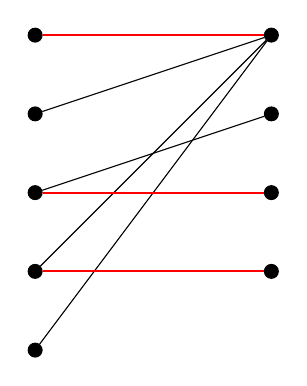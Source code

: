 \begin{tikzpicture}[every node/.style={draw,inner sep=0pt,minimum size=5pt,fill,circle},matching/.style={red,thick}]
	\node at (0,1) (a) {};
	\node at (0,2) (b) {};
	\node at (0,3) (c) {};
	\node at (0,4) (d) {};
	\node at (0,5) (e) {};

	\node at (3,2) (f) {};
	\node at (3,3) (g) {};
	\node at (3,4) (h) {};
	\node at (3,5) (i) {};

	\draw		(a) -- (i);
	\draw		(b) -- (i);
	\draw		(d) -- (i);
	\draw[matching]	(e) -- (i);
	\draw[matching]	(b) -- (f);
	\draw[matching]	(c) -- (g);
	\draw		(c) -- (h);
\end{tikzpicture}
